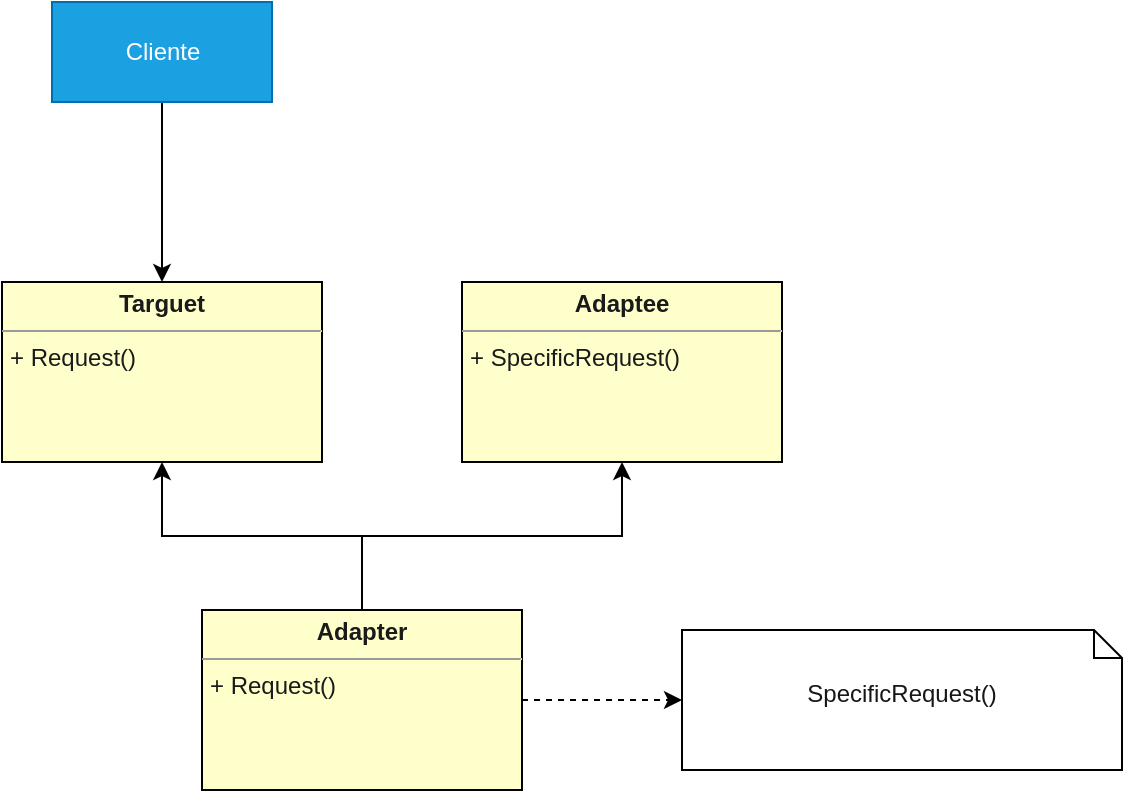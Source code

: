 <mxfile version="13.6.5">
    <diagram id="2bc2I3rW-srhNONxNRdI" name="Page-1">
        <mxGraphModel dx="724" dy="282" grid="1" gridSize="10" guides="1" tooltips="1" connect="1" arrows="1" fold="1" page="1" pageScale="1" pageWidth="1169" pageHeight="827" math="0" shadow="0">
            <root>
                <mxCell id="0"/>
                <mxCell id="1" parent="0"/>
                <mxCell id="8" style="edgeStyle=orthogonalEdgeStyle;rounded=0;orthogonalLoop=1;jettySize=auto;html=1;fontColor=#000000;" edge="1" parent="1" source="5" target="3">
                    <mxGeometry relative="1" as="geometry"/>
                </mxCell>
                <mxCell id="9" style="edgeStyle=orthogonalEdgeStyle;rounded=0;orthogonalLoop=1;jettySize=auto;html=1;entryX=0.5;entryY=1;entryDx=0;entryDy=0;fontColor=#000000;" edge="1" parent="1" source="5" target="4">
                    <mxGeometry relative="1" as="geometry"/>
                </mxCell>
                <mxCell id="10" style="edgeStyle=orthogonalEdgeStyle;rounded=0;orthogonalLoop=1;jettySize=auto;html=1;fontColor=#000000;dashed=1;" edge="1" parent="1" source="5" target="6">
                    <mxGeometry relative="1" as="geometry"/>
                </mxCell>
                <mxCell id="5" value="&lt;p style=&quot;margin: 0px ; margin-top: 4px ; text-align: center&quot;&gt;&lt;b&gt;Adapter&lt;/b&gt;&lt;/p&gt;&lt;hr size=&quot;1&quot;&gt;&lt;p style=&quot;margin: 0px ; margin-left: 4px&quot;&gt;&lt;/p&gt;&lt;p style=&quot;margin: 0px ; margin-left: 4px&quot;&gt;+ Request()&lt;/p&gt;" style="verticalAlign=top;align=left;overflow=fill;fontSize=12;fontFamily=Helvetica;html=1;fillColor=#FFFFCC;fontColor=#1A1A1A;" vertex="1" parent="1">
                    <mxGeometry x="260" y="384" width="160" height="90" as="geometry"/>
                </mxCell>
                <mxCell id="7" style="edgeStyle=orthogonalEdgeStyle;rounded=0;orthogonalLoop=1;jettySize=auto;html=1;entryX=0.5;entryY=0;entryDx=0;entryDy=0;fontColor=#000000;" edge="1" parent="1" source="2" target="3">
                    <mxGeometry relative="1" as="geometry"/>
                </mxCell>
                <mxCell id="2" value="Cliente" style="html=1;fillColor=#1ba1e2;fontColor=#ffffff;strokeColor=#006EAF;" vertex="1" parent="1">
                    <mxGeometry x="185" y="80" width="110" height="50" as="geometry"/>
                </mxCell>
                <mxCell id="3" value="&lt;p style=&quot;margin: 0px ; margin-top: 4px ; text-align: center&quot;&gt;&lt;b&gt;Targuet&lt;/b&gt;&lt;/p&gt;&lt;hr size=&quot;1&quot;&gt;&lt;p style=&quot;margin: 0px ; margin-left: 4px&quot;&gt;&lt;/p&gt;&lt;p style=&quot;margin: 0px ; margin-left: 4px&quot;&gt;+ Request()&lt;/p&gt;" style="verticalAlign=top;align=left;overflow=fill;fontSize=12;fontFamily=Helvetica;html=1;fillColor=#FFFFCC;fontColor=#1A1A1A;" vertex="1" parent="1">
                    <mxGeometry x="160" y="220" width="160" height="90" as="geometry"/>
                </mxCell>
                <mxCell id="4" value="&lt;p style=&quot;margin: 0px ; margin-top: 4px ; text-align: center&quot;&gt;&lt;b&gt;Adaptee&lt;/b&gt;&lt;/p&gt;&lt;hr size=&quot;1&quot;&gt;&lt;p style=&quot;margin: 0px ; margin-left: 4px&quot;&gt;&lt;/p&gt;&lt;p style=&quot;margin: 0px ; margin-left: 4px&quot;&gt;+ SpecificRequest()&lt;/p&gt;" style="verticalAlign=top;align=left;overflow=fill;fontSize=12;fontFamily=Helvetica;html=1;fillColor=#FFFFCC;fontColor=#1A1A1A;" vertex="1" parent="1">
                    <mxGeometry x="390" y="220" width="160" height="90" as="geometry"/>
                </mxCell>
                <mxCell id="6" value="SpecificRequest()" style="shape=note;whiteSpace=wrap;html=1;size=14;verticalAlign=middle;align=center;spacingTop=-6;fillColor=#FFFFFF;fontColor=#171717;" vertex="1" parent="1">
                    <mxGeometry x="500" y="394" width="220" height="70" as="geometry"/>
                </mxCell>
            </root>
        </mxGraphModel>
    </diagram>
</mxfile>
